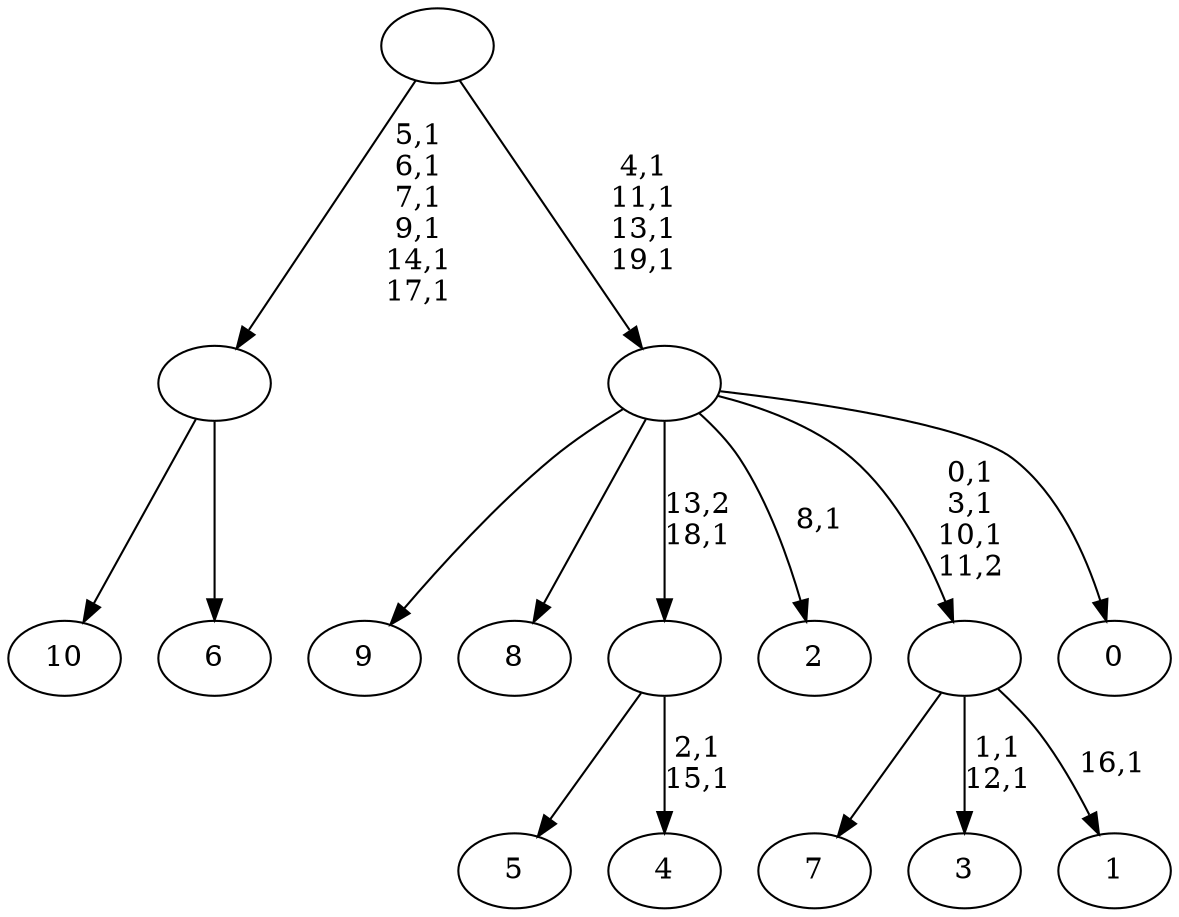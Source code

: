 digraph T {
	31 [label="10"]
	30 [label="9"]
	29 [label="8"]
	28 [label="7"]
	27 [label="6"]
	26 [label=""]
	20 [label="5"]
	19 [label="4"]
	16 [label=""]
	15 [label="3"]
	12 [label="2"]
	10 [label="1"]
	8 [label=""]
	5 [label="0"]
	4 [label=""]
	0 [label=""]
	26 -> 31 [label=""]
	26 -> 27 [label=""]
	16 -> 19 [label="2,1\n15,1"]
	16 -> 20 [label=""]
	8 -> 10 [label="16,1"]
	8 -> 15 [label="1,1\n12,1"]
	8 -> 28 [label=""]
	4 -> 8 [label="0,1\n3,1\n10,1\n11,2"]
	4 -> 12 [label="8,1"]
	4 -> 30 [label=""]
	4 -> 29 [label=""]
	4 -> 16 [label="13,2\n18,1"]
	4 -> 5 [label=""]
	0 -> 4 [label="4,1\n11,1\n13,1\n19,1"]
	0 -> 26 [label="5,1\n6,1\n7,1\n9,1\n14,1\n17,1"]
}
